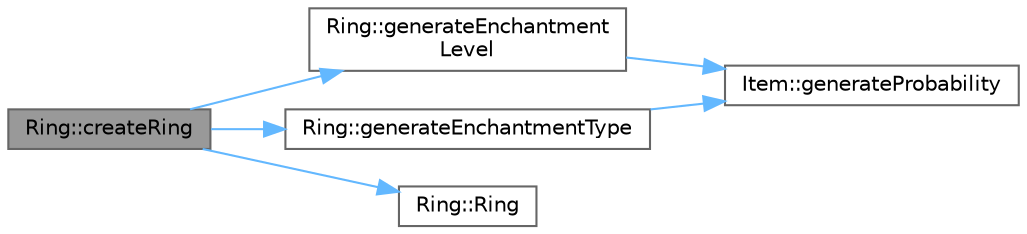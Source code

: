digraph "Ring::createRing"
{
 // LATEX_PDF_SIZE
  bgcolor="transparent";
  edge [fontname=Helvetica,fontsize=10,labelfontname=Helvetica,labelfontsize=10];
  node [fontname=Helvetica,fontsize=10,shape=box,height=0.2,width=0.4];
  rankdir="LR";
  Node1 [id="Node000001",label="Ring::createRing",height=0.2,width=0.4,color="gray40", fillcolor="grey60", style="filled", fontcolor="black",tooltip="Method to create a Ring object with random attributes."];
  Node1 -> Node2 [id="edge1_Node000001_Node000002",color="steelblue1",style="solid",tooltip=" "];
  Node2 [id="Node000002",label="Ring::generateEnchantment\lLevel",height=0.2,width=0.4,color="grey40", fillcolor="white", style="filled",URL="$class_ring.html#aff3451a45295498eba3b38061fb55931",tooltip="Method to generate a random enchantment level for the Ring object."];
  Node2 -> Node3 [id="edge2_Node000002_Node000003",color="steelblue1",style="solid",tooltip=" "];
  Node3 [id="Node000003",label="Item::generateProbability",height=0.2,width=0.4,color="grey40", fillcolor="white", style="filled",URL="$class_item.html#ac9fad565f6cecac54252284050ad01b0",tooltip="Generate a random uniformely distributed probability between 0 and 1."];
  Node1 -> Node4 [id="edge3_Node000001_Node000004",color="steelblue1",style="solid",tooltip=" "];
  Node4 [id="Node000004",label="Ring::generateEnchantmentType",height=0.2,width=0.4,color="grey40", fillcolor="white", style="filled",URL="$class_ring.html#a8cef81c2b8364b25e8938ff6435d9156",tooltip="Method to generate a random enchantment type for the Ring object."];
  Node4 -> Node3 [id="edge4_Node000004_Node000003",color="steelblue1",style="solid",tooltip=" "];
  Node1 -> Node5 [id="edge5_Node000001_Node000005",color="steelblue1",style="solid",tooltip=" "];
  Node5 [id="Node000005",label="Ring::Ring",height=0.2,width=0.4,color="grey40", fillcolor="white", style="filled",URL="$class_ring.html#afc47f40ab072db783126111b70693e49",tooltip="Default Constructor for the Ring object."];
}
